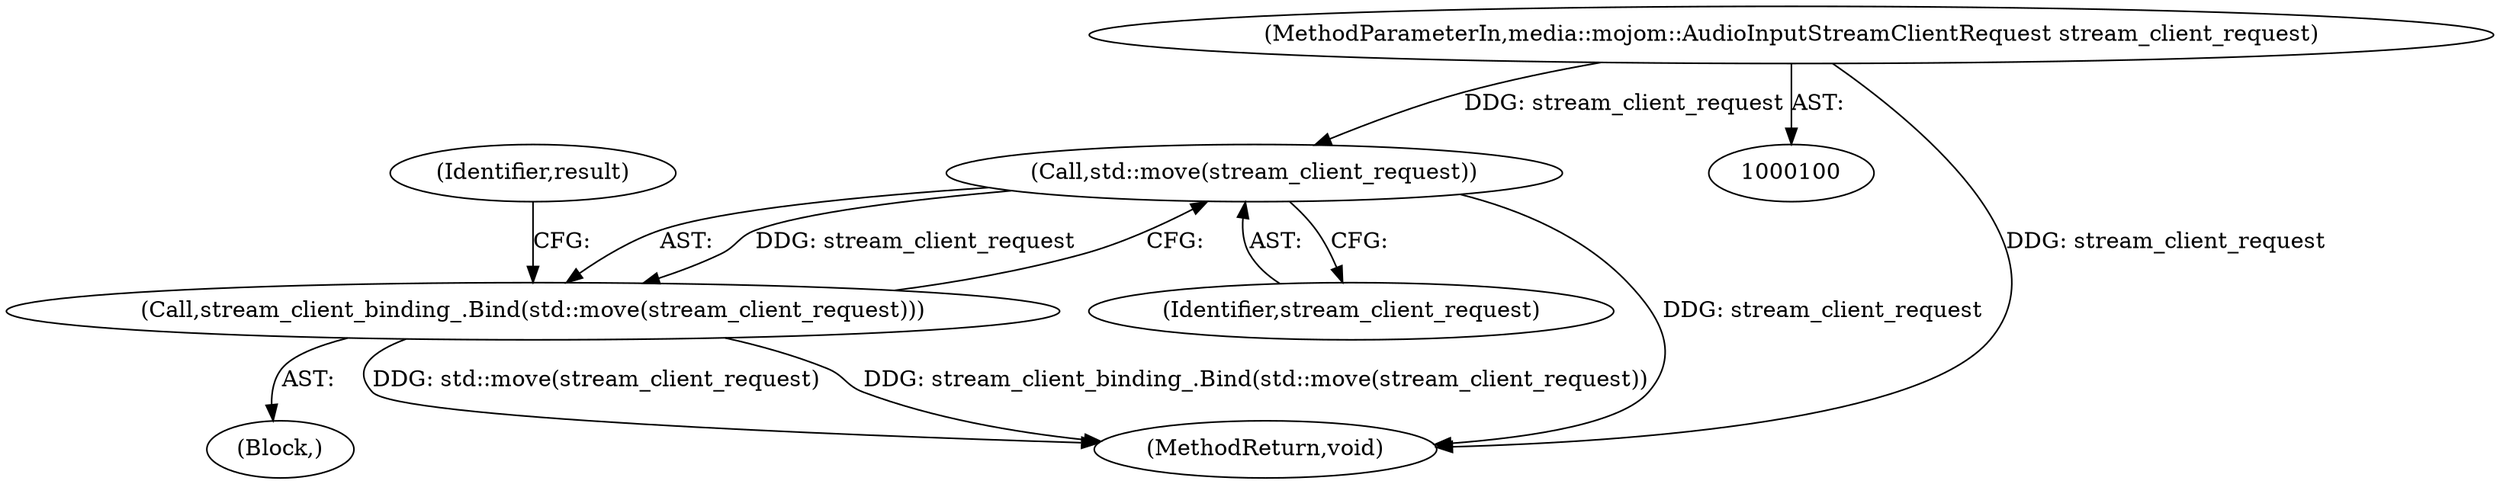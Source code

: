 digraph "0_Chrome_673ce95d481ea9368c4d4d43ac756ba1d6d9e608_12@API" {
"1000126" [label="(Call,std::move(stream_client_request))"];
"1000102" [label="(MethodParameterIn,media::mojom::AudioInputStreamClientRequest stream_client_request)"];
"1000125" [label="(Call,stream_client_binding_.Bind(std::move(stream_client_request)))"];
"1000125" [label="(Call,stream_client_binding_.Bind(std::move(stream_client_request)))"];
"1000102" [label="(MethodParameterIn,media::mojom::AudioInputStreamClientRequest stream_client_request)"];
"1000106" [label="(Block,)"];
"1000126" [label="(Call,std::move(stream_client_request))"];
"1000164" [label="(MethodReturn,void)"];
"1000127" [label="(Identifier,stream_client_request)"];
"1000131" [label="(Identifier,result)"];
"1000126" -> "1000125"  [label="AST: "];
"1000126" -> "1000127"  [label="CFG: "];
"1000127" -> "1000126"  [label="AST: "];
"1000125" -> "1000126"  [label="CFG: "];
"1000126" -> "1000164"  [label="DDG: stream_client_request"];
"1000126" -> "1000125"  [label="DDG: stream_client_request"];
"1000102" -> "1000126"  [label="DDG: stream_client_request"];
"1000102" -> "1000100"  [label="AST: "];
"1000102" -> "1000164"  [label="DDG: stream_client_request"];
"1000125" -> "1000106"  [label="AST: "];
"1000131" -> "1000125"  [label="CFG: "];
"1000125" -> "1000164"  [label="DDG: stream_client_binding_.Bind(std::move(stream_client_request))"];
"1000125" -> "1000164"  [label="DDG: std::move(stream_client_request)"];
}
